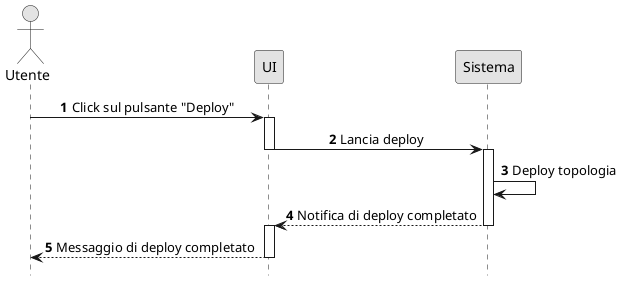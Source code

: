 
  ┌─┐
  ║"│
  └┬┘
  ┌┼┐
   │                                ┌──┐                            ┌───────┐
  ┌┴┐                               │UI│                            │Sistema│
Utente                              └┬─┘                            └───┬───┘
 ┌┴┐ 1 Click sul pulsante "Deploy"   ┌┴┐                                │
 │ │ ──────────────────────────────> │ │                                │
 └┬┘                                 │ │                                │
  │                                  │ │        2 Lancia deploy        ┌┴┐
  │                                  │ │ ─────────────────────────────>│ │
  │                                  └┬┘                               │ │
  │                                  │                                 │ │────┐
  │                                  │                                 │ │    │ <b>3</b>
  │                                  │                                 │ │<───┘ Deploy topologia
  │                                  │                                 │ │
  │                                  │                                 │ │
  │                                  ┌┴┐4 Notifica di deploy completato│ │
  │                                  │ │ <─ ─ ─ ─ ─ ─ ─ ─ ─ ─ ─ ─ ─ ─ ─│ │
  │                                  │ │                               └┬┘
 ┌┴┐5 Messaggio di deploy completato │ │                                │
 │ │ <─ ─ ─ ─ ─ ─ ─ ─ ─ ─ ─ ─ ─ ─ ─  │ │                                │
 └┬┘                                 └┬┘                                │

@startuml
hide footbox
autonumber

skinparam shadowing false
skinparam sequenceMessageAlign center
skinparam monochrome true


Actor Utente

Utente -> UI   :   Click sul pulsante "Deploy"

activate UI
UI -> Sistema  :   Lancia deploy
deactivate UI
activate Sistema
Sistema -> Sistema :  Deploy topologia
UI <-- Sistema  :   Notifica di deploy completato
deactivate Sistema 
activate UI
Utente <-- UI  : Messaggio di deploy completato 
deactivate UI


@enduml
